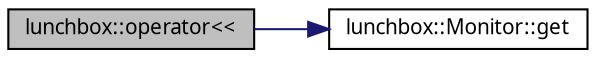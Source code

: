 digraph "lunchbox::operator&lt;&lt;"
{
  edge [fontname="Sans",fontsize="10",labelfontname="Sans",labelfontsize="10"];
  node [fontname="Sans",fontsize="10",shape=record];
  rankdir="LR";
  Node1 [label="lunchbox::operator\<\<",height=0.2,width=0.4,color="black", fillcolor="grey75", style="filled" fontcolor="black"];
  Node1 -> Node2 [color="midnightblue",fontsize="10",style="solid",fontname="Sans"];
  Node2 [label="lunchbox::Monitor::get",height=0.2,width=0.4,color="black", fillcolor="white", style="filled",URL="$classlunchbox_1_1_monitor.html#a4f65b15236944dee768f06d25e441005"];
}
